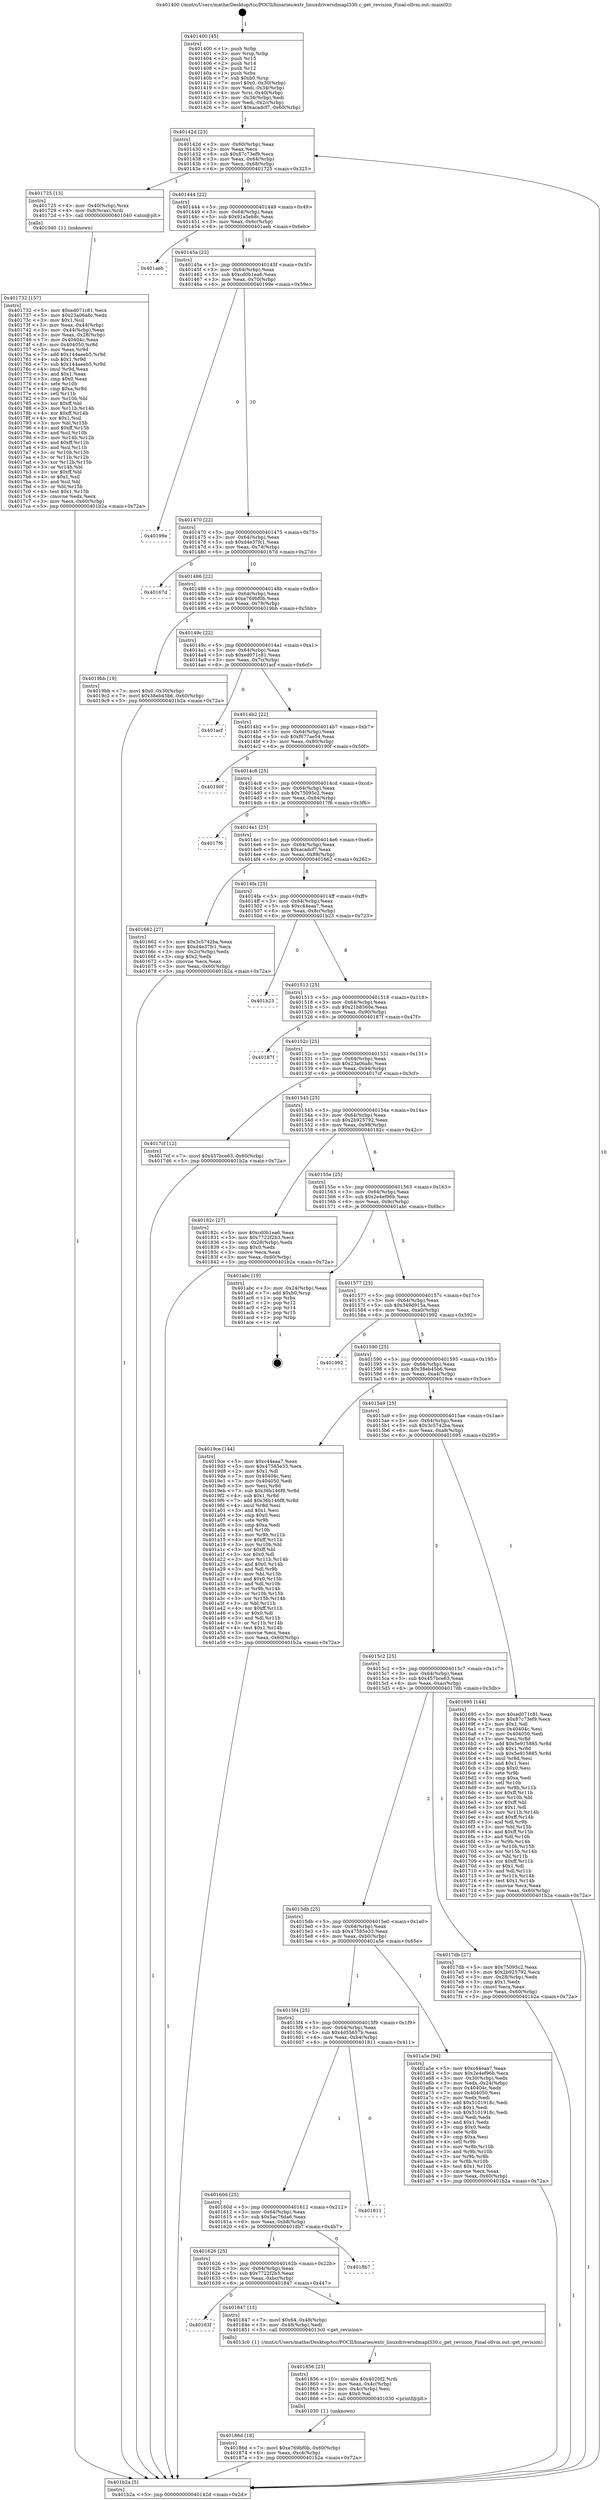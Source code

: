 digraph "0x401400" {
  label = "0x401400 (/mnt/c/Users/mathe/Desktop/tcc/POCII/binaries/extr_linuxdriversdmapl330.c_get_revision_Final-ollvm.out::main(0))"
  labelloc = "t"
  node[shape=record]

  Entry [label="",width=0.3,height=0.3,shape=circle,fillcolor=black,style=filled]
  "0x40142d" [label="{
     0x40142d [23]\l
     | [instrs]\l
     &nbsp;&nbsp;0x40142d \<+3\>: mov -0x60(%rbp),%eax\l
     &nbsp;&nbsp;0x401430 \<+2\>: mov %eax,%ecx\l
     &nbsp;&nbsp;0x401432 \<+6\>: sub $0x87c73ef9,%ecx\l
     &nbsp;&nbsp;0x401438 \<+3\>: mov %eax,-0x64(%rbp)\l
     &nbsp;&nbsp;0x40143b \<+3\>: mov %ecx,-0x68(%rbp)\l
     &nbsp;&nbsp;0x40143e \<+6\>: je 0000000000401725 \<main+0x325\>\l
  }"]
  "0x401725" [label="{
     0x401725 [13]\l
     | [instrs]\l
     &nbsp;&nbsp;0x401725 \<+4\>: mov -0x40(%rbp),%rax\l
     &nbsp;&nbsp;0x401729 \<+4\>: mov 0x8(%rax),%rdi\l
     &nbsp;&nbsp;0x40172d \<+5\>: call 0000000000401040 \<atoi@plt\>\l
     | [calls]\l
     &nbsp;&nbsp;0x401040 \{1\} (unknown)\l
  }"]
  "0x401444" [label="{
     0x401444 [22]\l
     | [instrs]\l
     &nbsp;&nbsp;0x401444 \<+5\>: jmp 0000000000401449 \<main+0x49\>\l
     &nbsp;&nbsp;0x401449 \<+3\>: mov -0x64(%rbp),%eax\l
     &nbsp;&nbsp;0x40144c \<+5\>: sub $0x91a5eb8c,%eax\l
     &nbsp;&nbsp;0x401451 \<+3\>: mov %eax,-0x6c(%rbp)\l
     &nbsp;&nbsp;0x401454 \<+6\>: je 0000000000401aeb \<main+0x6eb\>\l
  }"]
  Exit [label="",width=0.3,height=0.3,shape=circle,fillcolor=black,style=filled,peripheries=2]
  "0x401aeb" [label="{
     0x401aeb\l
  }", style=dashed]
  "0x40145a" [label="{
     0x40145a [22]\l
     | [instrs]\l
     &nbsp;&nbsp;0x40145a \<+5\>: jmp 000000000040145f \<main+0x5f\>\l
     &nbsp;&nbsp;0x40145f \<+3\>: mov -0x64(%rbp),%eax\l
     &nbsp;&nbsp;0x401462 \<+5\>: sub $0xcd0b1ea6,%eax\l
     &nbsp;&nbsp;0x401467 \<+3\>: mov %eax,-0x70(%rbp)\l
     &nbsp;&nbsp;0x40146a \<+6\>: je 000000000040199e \<main+0x59e\>\l
  }"]
  "0x40186d" [label="{
     0x40186d [18]\l
     | [instrs]\l
     &nbsp;&nbsp;0x40186d \<+7\>: movl $0xe769bf0b,-0x60(%rbp)\l
     &nbsp;&nbsp;0x401874 \<+6\>: mov %eax,-0xc4(%rbp)\l
     &nbsp;&nbsp;0x40187a \<+5\>: jmp 0000000000401b2a \<main+0x72a\>\l
  }"]
  "0x40199e" [label="{
     0x40199e\l
  }", style=dashed]
  "0x401470" [label="{
     0x401470 [22]\l
     | [instrs]\l
     &nbsp;&nbsp;0x401470 \<+5\>: jmp 0000000000401475 \<main+0x75\>\l
     &nbsp;&nbsp;0x401475 \<+3\>: mov -0x64(%rbp),%eax\l
     &nbsp;&nbsp;0x401478 \<+5\>: sub $0xd4e37fc1,%eax\l
     &nbsp;&nbsp;0x40147d \<+3\>: mov %eax,-0x74(%rbp)\l
     &nbsp;&nbsp;0x401480 \<+6\>: je 000000000040167d \<main+0x27d\>\l
  }"]
  "0x401856" [label="{
     0x401856 [23]\l
     | [instrs]\l
     &nbsp;&nbsp;0x401856 \<+10\>: movabs $0x4020f2,%rdi\l
     &nbsp;&nbsp;0x401860 \<+3\>: mov %eax,-0x4c(%rbp)\l
     &nbsp;&nbsp;0x401863 \<+3\>: mov -0x4c(%rbp),%esi\l
     &nbsp;&nbsp;0x401866 \<+2\>: mov $0x0,%al\l
     &nbsp;&nbsp;0x401868 \<+5\>: call 0000000000401030 \<printf@plt\>\l
     | [calls]\l
     &nbsp;&nbsp;0x401030 \{1\} (unknown)\l
  }"]
  "0x40167d" [label="{
     0x40167d\l
  }", style=dashed]
  "0x401486" [label="{
     0x401486 [22]\l
     | [instrs]\l
     &nbsp;&nbsp;0x401486 \<+5\>: jmp 000000000040148b \<main+0x8b\>\l
     &nbsp;&nbsp;0x40148b \<+3\>: mov -0x64(%rbp),%eax\l
     &nbsp;&nbsp;0x40148e \<+5\>: sub $0xe769bf0b,%eax\l
     &nbsp;&nbsp;0x401493 \<+3\>: mov %eax,-0x78(%rbp)\l
     &nbsp;&nbsp;0x401496 \<+6\>: je 00000000004019bb \<main+0x5bb\>\l
  }"]
  "0x40163f" [label="{
     0x40163f\l
  }", style=dashed]
  "0x4019bb" [label="{
     0x4019bb [19]\l
     | [instrs]\l
     &nbsp;&nbsp;0x4019bb \<+7\>: movl $0x0,-0x30(%rbp)\l
     &nbsp;&nbsp;0x4019c2 \<+7\>: movl $0x38eb45b6,-0x60(%rbp)\l
     &nbsp;&nbsp;0x4019c9 \<+5\>: jmp 0000000000401b2a \<main+0x72a\>\l
  }"]
  "0x40149c" [label="{
     0x40149c [22]\l
     | [instrs]\l
     &nbsp;&nbsp;0x40149c \<+5\>: jmp 00000000004014a1 \<main+0xa1\>\l
     &nbsp;&nbsp;0x4014a1 \<+3\>: mov -0x64(%rbp),%eax\l
     &nbsp;&nbsp;0x4014a4 \<+5\>: sub $0xed071c81,%eax\l
     &nbsp;&nbsp;0x4014a9 \<+3\>: mov %eax,-0x7c(%rbp)\l
     &nbsp;&nbsp;0x4014ac \<+6\>: je 0000000000401acf \<main+0x6cf\>\l
  }"]
  "0x401847" [label="{
     0x401847 [15]\l
     | [instrs]\l
     &nbsp;&nbsp;0x401847 \<+7\>: movl $0x64,-0x48(%rbp)\l
     &nbsp;&nbsp;0x40184e \<+3\>: mov -0x48(%rbp),%edi\l
     &nbsp;&nbsp;0x401851 \<+5\>: call 00000000004013c0 \<get_revision\>\l
     | [calls]\l
     &nbsp;&nbsp;0x4013c0 \{1\} (/mnt/c/Users/mathe/Desktop/tcc/POCII/binaries/extr_linuxdriversdmapl330.c_get_revision_Final-ollvm.out::get_revision)\l
  }"]
  "0x401acf" [label="{
     0x401acf\l
  }", style=dashed]
  "0x4014b2" [label="{
     0x4014b2 [22]\l
     | [instrs]\l
     &nbsp;&nbsp;0x4014b2 \<+5\>: jmp 00000000004014b7 \<main+0xb7\>\l
     &nbsp;&nbsp;0x4014b7 \<+3\>: mov -0x64(%rbp),%eax\l
     &nbsp;&nbsp;0x4014ba \<+5\>: sub $0xf677ae54,%eax\l
     &nbsp;&nbsp;0x4014bf \<+3\>: mov %eax,-0x80(%rbp)\l
     &nbsp;&nbsp;0x4014c2 \<+6\>: je 000000000040190f \<main+0x50f\>\l
  }"]
  "0x401626" [label="{
     0x401626 [25]\l
     | [instrs]\l
     &nbsp;&nbsp;0x401626 \<+5\>: jmp 000000000040162b \<main+0x22b\>\l
     &nbsp;&nbsp;0x40162b \<+3\>: mov -0x64(%rbp),%eax\l
     &nbsp;&nbsp;0x40162e \<+5\>: sub $0x7722f2b3,%eax\l
     &nbsp;&nbsp;0x401633 \<+6\>: mov %eax,-0xbc(%rbp)\l
     &nbsp;&nbsp;0x401639 \<+6\>: je 0000000000401847 \<main+0x447\>\l
  }"]
  "0x40190f" [label="{
     0x40190f\l
  }", style=dashed]
  "0x4014c8" [label="{
     0x4014c8 [25]\l
     | [instrs]\l
     &nbsp;&nbsp;0x4014c8 \<+5\>: jmp 00000000004014cd \<main+0xcd\>\l
     &nbsp;&nbsp;0x4014cd \<+3\>: mov -0x64(%rbp),%eax\l
     &nbsp;&nbsp;0x4014d0 \<+5\>: sub $0x75095c2,%eax\l
     &nbsp;&nbsp;0x4014d5 \<+6\>: mov %eax,-0x84(%rbp)\l
     &nbsp;&nbsp;0x4014db \<+6\>: je 00000000004017f6 \<main+0x3f6\>\l
  }"]
  "0x4018b7" [label="{
     0x4018b7\l
  }", style=dashed]
  "0x4017f6" [label="{
     0x4017f6\l
  }", style=dashed]
  "0x4014e1" [label="{
     0x4014e1 [25]\l
     | [instrs]\l
     &nbsp;&nbsp;0x4014e1 \<+5\>: jmp 00000000004014e6 \<main+0xe6\>\l
     &nbsp;&nbsp;0x4014e6 \<+3\>: mov -0x64(%rbp),%eax\l
     &nbsp;&nbsp;0x4014e9 \<+5\>: sub $0xacadcf7,%eax\l
     &nbsp;&nbsp;0x4014ee \<+6\>: mov %eax,-0x88(%rbp)\l
     &nbsp;&nbsp;0x4014f4 \<+6\>: je 0000000000401662 \<main+0x262\>\l
  }"]
  "0x40160d" [label="{
     0x40160d [25]\l
     | [instrs]\l
     &nbsp;&nbsp;0x40160d \<+5\>: jmp 0000000000401612 \<main+0x212\>\l
     &nbsp;&nbsp;0x401612 \<+3\>: mov -0x64(%rbp),%eax\l
     &nbsp;&nbsp;0x401615 \<+5\>: sub $0x5ac76da6,%eax\l
     &nbsp;&nbsp;0x40161a \<+6\>: mov %eax,-0xb8(%rbp)\l
     &nbsp;&nbsp;0x401620 \<+6\>: je 00000000004018b7 \<main+0x4b7\>\l
  }"]
  "0x401662" [label="{
     0x401662 [27]\l
     | [instrs]\l
     &nbsp;&nbsp;0x401662 \<+5\>: mov $0x3c5742ba,%eax\l
     &nbsp;&nbsp;0x401667 \<+5\>: mov $0xd4e37fc1,%ecx\l
     &nbsp;&nbsp;0x40166c \<+3\>: mov -0x2c(%rbp),%edx\l
     &nbsp;&nbsp;0x40166f \<+3\>: cmp $0x2,%edx\l
     &nbsp;&nbsp;0x401672 \<+3\>: cmovne %ecx,%eax\l
     &nbsp;&nbsp;0x401675 \<+3\>: mov %eax,-0x60(%rbp)\l
     &nbsp;&nbsp;0x401678 \<+5\>: jmp 0000000000401b2a \<main+0x72a\>\l
  }"]
  "0x4014fa" [label="{
     0x4014fa [25]\l
     | [instrs]\l
     &nbsp;&nbsp;0x4014fa \<+5\>: jmp 00000000004014ff \<main+0xff\>\l
     &nbsp;&nbsp;0x4014ff \<+3\>: mov -0x64(%rbp),%eax\l
     &nbsp;&nbsp;0x401502 \<+5\>: sub $0xc44eaa7,%eax\l
     &nbsp;&nbsp;0x401507 \<+6\>: mov %eax,-0x8c(%rbp)\l
     &nbsp;&nbsp;0x40150d \<+6\>: je 0000000000401b23 \<main+0x723\>\l
  }"]
  "0x401b2a" [label="{
     0x401b2a [5]\l
     | [instrs]\l
     &nbsp;&nbsp;0x401b2a \<+5\>: jmp 000000000040142d \<main+0x2d\>\l
  }"]
  "0x401400" [label="{
     0x401400 [45]\l
     | [instrs]\l
     &nbsp;&nbsp;0x401400 \<+1\>: push %rbp\l
     &nbsp;&nbsp;0x401401 \<+3\>: mov %rsp,%rbp\l
     &nbsp;&nbsp;0x401404 \<+2\>: push %r15\l
     &nbsp;&nbsp;0x401406 \<+2\>: push %r14\l
     &nbsp;&nbsp;0x401408 \<+2\>: push %r12\l
     &nbsp;&nbsp;0x40140a \<+1\>: push %rbx\l
     &nbsp;&nbsp;0x40140b \<+7\>: sub $0xb0,%rsp\l
     &nbsp;&nbsp;0x401412 \<+7\>: movl $0x0,-0x30(%rbp)\l
     &nbsp;&nbsp;0x401419 \<+3\>: mov %edi,-0x34(%rbp)\l
     &nbsp;&nbsp;0x40141c \<+4\>: mov %rsi,-0x40(%rbp)\l
     &nbsp;&nbsp;0x401420 \<+3\>: mov -0x34(%rbp),%edi\l
     &nbsp;&nbsp;0x401423 \<+3\>: mov %edi,-0x2c(%rbp)\l
     &nbsp;&nbsp;0x401426 \<+7\>: movl $0xacadcf7,-0x60(%rbp)\l
  }"]
  "0x401811" [label="{
     0x401811\l
  }", style=dashed]
  "0x401b23" [label="{
     0x401b23\l
  }", style=dashed]
  "0x401513" [label="{
     0x401513 [25]\l
     | [instrs]\l
     &nbsp;&nbsp;0x401513 \<+5\>: jmp 0000000000401518 \<main+0x118\>\l
     &nbsp;&nbsp;0x401518 \<+3\>: mov -0x64(%rbp),%eax\l
     &nbsp;&nbsp;0x40151b \<+5\>: sub $0x21b8560e,%eax\l
     &nbsp;&nbsp;0x401520 \<+6\>: mov %eax,-0x90(%rbp)\l
     &nbsp;&nbsp;0x401526 \<+6\>: je 000000000040187f \<main+0x47f\>\l
  }"]
  "0x4015f4" [label="{
     0x4015f4 [25]\l
     | [instrs]\l
     &nbsp;&nbsp;0x4015f4 \<+5\>: jmp 00000000004015f9 \<main+0x1f9\>\l
     &nbsp;&nbsp;0x4015f9 \<+3\>: mov -0x64(%rbp),%eax\l
     &nbsp;&nbsp;0x4015fc \<+5\>: sub $0x4d55657b,%eax\l
     &nbsp;&nbsp;0x401601 \<+6\>: mov %eax,-0xb4(%rbp)\l
     &nbsp;&nbsp;0x401607 \<+6\>: je 0000000000401811 \<main+0x411\>\l
  }"]
  "0x40187f" [label="{
     0x40187f\l
  }", style=dashed]
  "0x40152c" [label="{
     0x40152c [25]\l
     | [instrs]\l
     &nbsp;&nbsp;0x40152c \<+5\>: jmp 0000000000401531 \<main+0x131\>\l
     &nbsp;&nbsp;0x401531 \<+3\>: mov -0x64(%rbp),%eax\l
     &nbsp;&nbsp;0x401534 \<+5\>: sub $0x23a06a8c,%eax\l
     &nbsp;&nbsp;0x401539 \<+6\>: mov %eax,-0x94(%rbp)\l
     &nbsp;&nbsp;0x40153f \<+6\>: je 00000000004017cf \<main+0x3cf\>\l
  }"]
  "0x401a5e" [label="{
     0x401a5e [94]\l
     | [instrs]\l
     &nbsp;&nbsp;0x401a5e \<+5\>: mov $0xc44eaa7,%eax\l
     &nbsp;&nbsp;0x401a63 \<+5\>: mov $0x2e4ef96b,%ecx\l
     &nbsp;&nbsp;0x401a68 \<+3\>: mov -0x30(%rbp),%edx\l
     &nbsp;&nbsp;0x401a6b \<+3\>: mov %edx,-0x24(%rbp)\l
     &nbsp;&nbsp;0x401a6e \<+7\>: mov 0x40404c,%edx\l
     &nbsp;&nbsp;0x401a75 \<+7\>: mov 0x404050,%esi\l
     &nbsp;&nbsp;0x401a7c \<+2\>: mov %edx,%edi\l
     &nbsp;&nbsp;0x401a7e \<+6\>: add $0x5101918c,%edi\l
     &nbsp;&nbsp;0x401a84 \<+3\>: sub $0x1,%edi\l
     &nbsp;&nbsp;0x401a87 \<+6\>: sub $0x5101918c,%edi\l
     &nbsp;&nbsp;0x401a8d \<+3\>: imul %edi,%edx\l
     &nbsp;&nbsp;0x401a90 \<+3\>: and $0x1,%edx\l
     &nbsp;&nbsp;0x401a93 \<+3\>: cmp $0x0,%edx\l
     &nbsp;&nbsp;0x401a96 \<+4\>: sete %r8b\l
     &nbsp;&nbsp;0x401a9a \<+3\>: cmp $0xa,%esi\l
     &nbsp;&nbsp;0x401a9d \<+4\>: setl %r9b\l
     &nbsp;&nbsp;0x401aa1 \<+3\>: mov %r8b,%r10b\l
     &nbsp;&nbsp;0x401aa4 \<+3\>: and %r9b,%r10b\l
     &nbsp;&nbsp;0x401aa7 \<+3\>: xor %r9b,%r8b\l
     &nbsp;&nbsp;0x401aaa \<+3\>: or %r8b,%r10b\l
     &nbsp;&nbsp;0x401aad \<+4\>: test $0x1,%r10b\l
     &nbsp;&nbsp;0x401ab1 \<+3\>: cmovne %ecx,%eax\l
     &nbsp;&nbsp;0x401ab4 \<+3\>: mov %eax,-0x60(%rbp)\l
     &nbsp;&nbsp;0x401ab7 \<+5\>: jmp 0000000000401b2a \<main+0x72a\>\l
  }"]
  "0x4017cf" [label="{
     0x4017cf [12]\l
     | [instrs]\l
     &nbsp;&nbsp;0x4017cf \<+7\>: movl $0x457bce63,-0x60(%rbp)\l
     &nbsp;&nbsp;0x4017d6 \<+5\>: jmp 0000000000401b2a \<main+0x72a\>\l
  }"]
  "0x401545" [label="{
     0x401545 [25]\l
     | [instrs]\l
     &nbsp;&nbsp;0x401545 \<+5\>: jmp 000000000040154a \<main+0x14a\>\l
     &nbsp;&nbsp;0x40154a \<+3\>: mov -0x64(%rbp),%eax\l
     &nbsp;&nbsp;0x40154d \<+5\>: sub $0x2b925792,%eax\l
     &nbsp;&nbsp;0x401552 \<+6\>: mov %eax,-0x98(%rbp)\l
     &nbsp;&nbsp;0x401558 \<+6\>: je 000000000040182c \<main+0x42c\>\l
  }"]
  "0x4015db" [label="{
     0x4015db [25]\l
     | [instrs]\l
     &nbsp;&nbsp;0x4015db \<+5\>: jmp 00000000004015e0 \<main+0x1e0\>\l
     &nbsp;&nbsp;0x4015e0 \<+3\>: mov -0x64(%rbp),%eax\l
     &nbsp;&nbsp;0x4015e3 \<+5\>: sub $0x47585e33,%eax\l
     &nbsp;&nbsp;0x4015e8 \<+6\>: mov %eax,-0xb0(%rbp)\l
     &nbsp;&nbsp;0x4015ee \<+6\>: je 0000000000401a5e \<main+0x65e\>\l
  }"]
  "0x40182c" [label="{
     0x40182c [27]\l
     | [instrs]\l
     &nbsp;&nbsp;0x40182c \<+5\>: mov $0xcd0b1ea6,%eax\l
     &nbsp;&nbsp;0x401831 \<+5\>: mov $0x7722f2b3,%ecx\l
     &nbsp;&nbsp;0x401836 \<+3\>: mov -0x28(%rbp),%edx\l
     &nbsp;&nbsp;0x401839 \<+3\>: cmp $0x0,%edx\l
     &nbsp;&nbsp;0x40183c \<+3\>: cmove %ecx,%eax\l
     &nbsp;&nbsp;0x40183f \<+3\>: mov %eax,-0x60(%rbp)\l
     &nbsp;&nbsp;0x401842 \<+5\>: jmp 0000000000401b2a \<main+0x72a\>\l
  }"]
  "0x40155e" [label="{
     0x40155e [25]\l
     | [instrs]\l
     &nbsp;&nbsp;0x40155e \<+5\>: jmp 0000000000401563 \<main+0x163\>\l
     &nbsp;&nbsp;0x401563 \<+3\>: mov -0x64(%rbp),%eax\l
     &nbsp;&nbsp;0x401566 \<+5\>: sub $0x2e4ef96b,%eax\l
     &nbsp;&nbsp;0x40156b \<+6\>: mov %eax,-0x9c(%rbp)\l
     &nbsp;&nbsp;0x401571 \<+6\>: je 0000000000401abc \<main+0x6bc\>\l
  }"]
  "0x4017db" [label="{
     0x4017db [27]\l
     | [instrs]\l
     &nbsp;&nbsp;0x4017db \<+5\>: mov $0x75095c2,%eax\l
     &nbsp;&nbsp;0x4017e0 \<+5\>: mov $0x2b925792,%ecx\l
     &nbsp;&nbsp;0x4017e5 \<+3\>: mov -0x28(%rbp),%edx\l
     &nbsp;&nbsp;0x4017e8 \<+3\>: cmp $0x1,%edx\l
     &nbsp;&nbsp;0x4017eb \<+3\>: cmovl %ecx,%eax\l
     &nbsp;&nbsp;0x4017ee \<+3\>: mov %eax,-0x60(%rbp)\l
     &nbsp;&nbsp;0x4017f1 \<+5\>: jmp 0000000000401b2a \<main+0x72a\>\l
  }"]
  "0x401abc" [label="{
     0x401abc [19]\l
     | [instrs]\l
     &nbsp;&nbsp;0x401abc \<+3\>: mov -0x24(%rbp),%eax\l
     &nbsp;&nbsp;0x401abf \<+7\>: add $0xb0,%rsp\l
     &nbsp;&nbsp;0x401ac6 \<+1\>: pop %rbx\l
     &nbsp;&nbsp;0x401ac7 \<+2\>: pop %r12\l
     &nbsp;&nbsp;0x401ac9 \<+2\>: pop %r14\l
     &nbsp;&nbsp;0x401acb \<+2\>: pop %r15\l
     &nbsp;&nbsp;0x401acd \<+1\>: pop %rbp\l
     &nbsp;&nbsp;0x401ace \<+1\>: ret\l
  }"]
  "0x401577" [label="{
     0x401577 [25]\l
     | [instrs]\l
     &nbsp;&nbsp;0x401577 \<+5\>: jmp 000000000040157c \<main+0x17c\>\l
     &nbsp;&nbsp;0x40157c \<+3\>: mov -0x64(%rbp),%eax\l
     &nbsp;&nbsp;0x40157f \<+5\>: sub $0x349d915a,%eax\l
     &nbsp;&nbsp;0x401584 \<+6\>: mov %eax,-0xa0(%rbp)\l
     &nbsp;&nbsp;0x40158a \<+6\>: je 0000000000401992 \<main+0x592\>\l
  }"]
  "0x401732" [label="{
     0x401732 [157]\l
     | [instrs]\l
     &nbsp;&nbsp;0x401732 \<+5\>: mov $0xed071c81,%ecx\l
     &nbsp;&nbsp;0x401737 \<+5\>: mov $0x23a06a8c,%edx\l
     &nbsp;&nbsp;0x40173c \<+3\>: mov $0x1,%sil\l
     &nbsp;&nbsp;0x40173f \<+3\>: mov %eax,-0x44(%rbp)\l
     &nbsp;&nbsp;0x401742 \<+3\>: mov -0x44(%rbp),%eax\l
     &nbsp;&nbsp;0x401745 \<+3\>: mov %eax,-0x28(%rbp)\l
     &nbsp;&nbsp;0x401748 \<+7\>: mov 0x40404c,%eax\l
     &nbsp;&nbsp;0x40174f \<+8\>: mov 0x404050,%r8d\l
     &nbsp;&nbsp;0x401757 \<+3\>: mov %eax,%r9d\l
     &nbsp;&nbsp;0x40175a \<+7\>: add $0x144aeeb5,%r9d\l
     &nbsp;&nbsp;0x401761 \<+4\>: sub $0x1,%r9d\l
     &nbsp;&nbsp;0x401765 \<+7\>: sub $0x144aeeb5,%r9d\l
     &nbsp;&nbsp;0x40176c \<+4\>: imul %r9d,%eax\l
     &nbsp;&nbsp;0x401770 \<+3\>: and $0x1,%eax\l
     &nbsp;&nbsp;0x401773 \<+3\>: cmp $0x0,%eax\l
     &nbsp;&nbsp;0x401776 \<+4\>: sete %r10b\l
     &nbsp;&nbsp;0x40177a \<+4\>: cmp $0xa,%r8d\l
     &nbsp;&nbsp;0x40177e \<+4\>: setl %r11b\l
     &nbsp;&nbsp;0x401782 \<+3\>: mov %r10b,%bl\l
     &nbsp;&nbsp;0x401785 \<+3\>: xor $0xff,%bl\l
     &nbsp;&nbsp;0x401788 \<+3\>: mov %r11b,%r14b\l
     &nbsp;&nbsp;0x40178b \<+4\>: xor $0xff,%r14b\l
     &nbsp;&nbsp;0x40178f \<+4\>: xor $0x1,%sil\l
     &nbsp;&nbsp;0x401793 \<+3\>: mov %bl,%r15b\l
     &nbsp;&nbsp;0x401796 \<+4\>: and $0xff,%r15b\l
     &nbsp;&nbsp;0x40179a \<+3\>: and %sil,%r10b\l
     &nbsp;&nbsp;0x40179d \<+3\>: mov %r14b,%r12b\l
     &nbsp;&nbsp;0x4017a0 \<+4\>: and $0xff,%r12b\l
     &nbsp;&nbsp;0x4017a4 \<+3\>: and %sil,%r11b\l
     &nbsp;&nbsp;0x4017a7 \<+3\>: or %r10b,%r15b\l
     &nbsp;&nbsp;0x4017aa \<+3\>: or %r11b,%r12b\l
     &nbsp;&nbsp;0x4017ad \<+3\>: xor %r12b,%r15b\l
     &nbsp;&nbsp;0x4017b0 \<+3\>: or %r14b,%bl\l
     &nbsp;&nbsp;0x4017b3 \<+3\>: xor $0xff,%bl\l
     &nbsp;&nbsp;0x4017b6 \<+4\>: or $0x1,%sil\l
     &nbsp;&nbsp;0x4017ba \<+3\>: and %sil,%bl\l
     &nbsp;&nbsp;0x4017bd \<+3\>: or %bl,%r15b\l
     &nbsp;&nbsp;0x4017c0 \<+4\>: test $0x1,%r15b\l
     &nbsp;&nbsp;0x4017c4 \<+3\>: cmovne %edx,%ecx\l
     &nbsp;&nbsp;0x4017c7 \<+3\>: mov %ecx,-0x60(%rbp)\l
     &nbsp;&nbsp;0x4017ca \<+5\>: jmp 0000000000401b2a \<main+0x72a\>\l
  }"]
  "0x401992" [label="{
     0x401992\l
  }", style=dashed]
  "0x401590" [label="{
     0x401590 [25]\l
     | [instrs]\l
     &nbsp;&nbsp;0x401590 \<+5\>: jmp 0000000000401595 \<main+0x195\>\l
     &nbsp;&nbsp;0x401595 \<+3\>: mov -0x64(%rbp),%eax\l
     &nbsp;&nbsp;0x401598 \<+5\>: sub $0x38eb45b6,%eax\l
     &nbsp;&nbsp;0x40159d \<+6\>: mov %eax,-0xa4(%rbp)\l
     &nbsp;&nbsp;0x4015a3 \<+6\>: je 00000000004019ce \<main+0x5ce\>\l
  }"]
  "0x4015c2" [label="{
     0x4015c2 [25]\l
     | [instrs]\l
     &nbsp;&nbsp;0x4015c2 \<+5\>: jmp 00000000004015c7 \<main+0x1c7\>\l
     &nbsp;&nbsp;0x4015c7 \<+3\>: mov -0x64(%rbp),%eax\l
     &nbsp;&nbsp;0x4015ca \<+5\>: sub $0x457bce63,%eax\l
     &nbsp;&nbsp;0x4015cf \<+6\>: mov %eax,-0xac(%rbp)\l
     &nbsp;&nbsp;0x4015d5 \<+6\>: je 00000000004017db \<main+0x3db\>\l
  }"]
  "0x4019ce" [label="{
     0x4019ce [144]\l
     | [instrs]\l
     &nbsp;&nbsp;0x4019ce \<+5\>: mov $0xc44eaa7,%eax\l
     &nbsp;&nbsp;0x4019d3 \<+5\>: mov $0x47585e33,%ecx\l
     &nbsp;&nbsp;0x4019d8 \<+2\>: mov $0x1,%dl\l
     &nbsp;&nbsp;0x4019da \<+7\>: mov 0x40404c,%esi\l
     &nbsp;&nbsp;0x4019e1 \<+7\>: mov 0x404050,%edi\l
     &nbsp;&nbsp;0x4019e8 \<+3\>: mov %esi,%r8d\l
     &nbsp;&nbsp;0x4019eb \<+7\>: sub $0x36b146f8,%r8d\l
     &nbsp;&nbsp;0x4019f2 \<+4\>: sub $0x1,%r8d\l
     &nbsp;&nbsp;0x4019f6 \<+7\>: add $0x36b146f8,%r8d\l
     &nbsp;&nbsp;0x4019fd \<+4\>: imul %r8d,%esi\l
     &nbsp;&nbsp;0x401a01 \<+3\>: and $0x1,%esi\l
     &nbsp;&nbsp;0x401a04 \<+3\>: cmp $0x0,%esi\l
     &nbsp;&nbsp;0x401a07 \<+4\>: sete %r9b\l
     &nbsp;&nbsp;0x401a0b \<+3\>: cmp $0xa,%edi\l
     &nbsp;&nbsp;0x401a0e \<+4\>: setl %r10b\l
     &nbsp;&nbsp;0x401a12 \<+3\>: mov %r9b,%r11b\l
     &nbsp;&nbsp;0x401a15 \<+4\>: xor $0xff,%r11b\l
     &nbsp;&nbsp;0x401a19 \<+3\>: mov %r10b,%bl\l
     &nbsp;&nbsp;0x401a1c \<+3\>: xor $0xff,%bl\l
     &nbsp;&nbsp;0x401a1f \<+3\>: xor $0x0,%dl\l
     &nbsp;&nbsp;0x401a22 \<+3\>: mov %r11b,%r14b\l
     &nbsp;&nbsp;0x401a25 \<+4\>: and $0x0,%r14b\l
     &nbsp;&nbsp;0x401a29 \<+3\>: and %dl,%r9b\l
     &nbsp;&nbsp;0x401a2c \<+3\>: mov %bl,%r15b\l
     &nbsp;&nbsp;0x401a2f \<+4\>: and $0x0,%r15b\l
     &nbsp;&nbsp;0x401a33 \<+3\>: and %dl,%r10b\l
     &nbsp;&nbsp;0x401a36 \<+3\>: or %r9b,%r14b\l
     &nbsp;&nbsp;0x401a39 \<+3\>: or %r10b,%r15b\l
     &nbsp;&nbsp;0x401a3c \<+3\>: xor %r15b,%r14b\l
     &nbsp;&nbsp;0x401a3f \<+3\>: or %bl,%r11b\l
     &nbsp;&nbsp;0x401a42 \<+4\>: xor $0xff,%r11b\l
     &nbsp;&nbsp;0x401a46 \<+3\>: or $0x0,%dl\l
     &nbsp;&nbsp;0x401a49 \<+3\>: and %dl,%r11b\l
     &nbsp;&nbsp;0x401a4c \<+3\>: or %r11b,%r14b\l
     &nbsp;&nbsp;0x401a4f \<+4\>: test $0x1,%r14b\l
     &nbsp;&nbsp;0x401a53 \<+3\>: cmovne %ecx,%eax\l
     &nbsp;&nbsp;0x401a56 \<+3\>: mov %eax,-0x60(%rbp)\l
     &nbsp;&nbsp;0x401a59 \<+5\>: jmp 0000000000401b2a \<main+0x72a\>\l
  }"]
  "0x4015a9" [label="{
     0x4015a9 [25]\l
     | [instrs]\l
     &nbsp;&nbsp;0x4015a9 \<+5\>: jmp 00000000004015ae \<main+0x1ae\>\l
     &nbsp;&nbsp;0x4015ae \<+3\>: mov -0x64(%rbp),%eax\l
     &nbsp;&nbsp;0x4015b1 \<+5\>: sub $0x3c5742ba,%eax\l
     &nbsp;&nbsp;0x4015b6 \<+6\>: mov %eax,-0xa8(%rbp)\l
     &nbsp;&nbsp;0x4015bc \<+6\>: je 0000000000401695 \<main+0x295\>\l
  }"]
  "0x401695" [label="{
     0x401695 [144]\l
     | [instrs]\l
     &nbsp;&nbsp;0x401695 \<+5\>: mov $0xed071c81,%eax\l
     &nbsp;&nbsp;0x40169a \<+5\>: mov $0x87c73ef9,%ecx\l
     &nbsp;&nbsp;0x40169f \<+2\>: mov $0x1,%dl\l
     &nbsp;&nbsp;0x4016a1 \<+7\>: mov 0x40404c,%esi\l
     &nbsp;&nbsp;0x4016a8 \<+7\>: mov 0x404050,%edi\l
     &nbsp;&nbsp;0x4016af \<+3\>: mov %esi,%r8d\l
     &nbsp;&nbsp;0x4016b2 \<+7\>: add $0x5e915885,%r8d\l
     &nbsp;&nbsp;0x4016b9 \<+4\>: sub $0x1,%r8d\l
     &nbsp;&nbsp;0x4016bd \<+7\>: sub $0x5e915885,%r8d\l
     &nbsp;&nbsp;0x4016c4 \<+4\>: imul %r8d,%esi\l
     &nbsp;&nbsp;0x4016c8 \<+3\>: and $0x1,%esi\l
     &nbsp;&nbsp;0x4016cb \<+3\>: cmp $0x0,%esi\l
     &nbsp;&nbsp;0x4016ce \<+4\>: sete %r9b\l
     &nbsp;&nbsp;0x4016d2 \<+3\>: cmp $0xa,%edi\l
     &nbsp;&nbsp;0x4016d5 \<+4\>: setl %r10b\l
     &nbsp;&nbsp;0x4016d9 \<+3\>: mov %r9b,%r11b\l
     &nbsp;&nbsp;0x4016dc \<+4\>: xor $0xff,%r11b\l
     &nbsp;&nbsp;0x4016e0 \<+3\>: mov %r10b,%bl\l
     &nbsp;&nbsp;0x4016e3 \<+3\>: xor $0xff,%bl\l
     &nbsp;&nbsp;0x4016e6 \<+3\>: xor $0x1,%dl\l
     &nbsp;&nbsp;0x4016e9 \<+3\>: mov %r11b,%r14b\l
     &nbsp;&nbsp;0x4016ec \<+4\>: and $0xff,%r14b\l
     &nbsp;&nbsp;0x4016f0 \<+3\>: and %dl,%r9b\l
     &nbsp;&nbsp;0x4016f3 \<+3\>: mov %bl,%r15b\l
     &nbsp;&nbsp;0x4016f6 \<+4\>: and $0xff,%r15b\l
     &nbsp;&nbsp;0x4016fa \<+3\>: and %dl,%r10b\l
     &nbsp;&nbsp;0x4016fd \<+3\>: or %r9b,%r14b\l
     &nbsp;&nbsp;0x401700 \<+3\>: or %r10b,%r15b\l
     &nbsp;&nbsp;0x401703 \<+3\>: xor %r15b,%r14b\l
     &nbsp;&nbsp;0x401706 \<+3\>: or %bl,%r11b\l
     &nbsp;&nbsp;0x401709 \<+4\>: xor $0xff,%r11b\l
     &nbsp;&nbsp;0x40170d \<+3\>: or $0x1,%dl\l
     &nbsp;&nbsp;0x401710 \<+3\>: and %dl,%r11b\l
     &nbsp;&nbsp;0x401713 \<+3\>: or %r11b,%r14b\l
     &nbsp;&nbsp;0x401716 \<+4\>: test $0x1,%r14b\l
     &nbsp;&nbsp;0x40171a \<+3\>: cmovne %ecx,%eax\l
     &nbsp;&nbsp;0x40171d \<+3\>: mov %eax,-0x60(%rbp)\l
     &nbsp;&nbsp;0x401720 \<+5\>: jmp 0000000000401b2a \<main+0x72a\>\l
  }"]
  Entry -> "0x401400" [label=" 1"]
  "0x40142d" -> "0x401725" [label=" 1"]
  "0x40142d" -> "0x401444" [label=" 10"]
  "0x401abc" -> Exit [label=" 1"]
  "0x401444" -> "0x401aeb" [label=" 0"]
  "0x401444" -> "0x40145a" [label=" 10"]
  "0x401a5e" -> "0x401b2a" [label=" 1"]
  "0x40145a" -> "0x40199e" [label=" 0"]
  "0x40145a" -> "0x401470" [label=" 10"]
  "0x4019ce" -> "0x401b2a" [label=" 1"]
  "0x401470" -> "0x40167d" [label=" 0"]
  "0x401470" -> "0x401486" [label=" 10"]
  "0x4019bb" -> "0x401b2a" [label=" 1"]
  "0x401486" -> "0x4019bb" [label=" 1"]
  "0x401486" -> "0x40149c" [label=" 9"]
  "0x40186d" -> "0x401b2a" [label=" 1"]
  "0x40149c" -> "0x401acf" [label=" 0"]
  "0x40149c" -> "0x4014b2" [label=" 9"]
  "0x401856" -> "0x40186d" [label=" 1"]
  "0x4014b2" -> "0x40190f" [label=" 0"]
  "0x4014b2" -> "0x4014c8" [label=" 9"]
  "0x401626" -> "0x40163f" [label=" 0"]
  "0x4014c8" -> "0x4017f6" [label=" 0"]
  "0x4014c8" -> "0x4014e1" [label=" 9"]
  "0x401626" -> "0x401847" [label=" 1"]
  "0x4014e1" -> "0x401662" [label=" 1"]
  "0x4014e1" -> "0x4014fa" [label=" 8"]
  "0x401662" -> "0x401b2a" [label=" 1"]
  "0x401400" -> "0x40142d" [label=" 1"]
  "0x401b2a" -> "0x40142d" [label=" 10"]
  "0x40160d" -> "0x401626" [label=" 1"]
  "0x4014fa" -> "0x401b23" [label=" 0"]
  "0x4014fa" -> "0x401513" [label=" 8"]
  "0x40160d" -> "0x4018b7" [label=" 0"]
  "0x401513" -> "0x40187f" [label=" 0"]
  "0x401513" -> "0x40152c" [label=" 8"]
  "0x4015f4" -> "0x40160d" [label=" 1"]
  "0x40152c" -> "0x4017cf" [label=" 1"]
  "0x40152c" -> "0x401545" [label=" 7"]
  "0x4015f4" -> "0x401811" [label=" 0"]
  "0x401545" -> "0x40182c" [label=" 1"]
  "0x401545" -> "0x40155e" [label=" 6"]
  "0x4015db" -> "0x4015f4" [label=" 1"]
  "0x40155e" -> "0x401abc" [label=" 1"]
  "0x40155e" -> "0x401577" [label=" 5"]
  "0x4015db" -> "0x401a5e" [label=" 1"]
  "0x401577" -> "0x401992" [label=" 0"]
  "0x401577" -> "0x401590" [label=" 5"]
  "0x40182c" -> "0x401b2a" [label=" 1"]
  "0x401590" -> "0x4019ce" [label=" 1"]
  "0x401590" -> "0x4015a9" [label=" 4"]
  "0x4017db" -> "0x401b2a" [label=" 1"]
  "0x4015a9" -> "0x401695" [label=" 1"]
  "0x4015a9" -> "0x4015c2" [label=" 3"]
  "0x401695" -> "0x401b2a" [label=" 1"]
  "0x401725" -> "0x401732" [label=" 1"]
  "0x401732" -> "0x401b2a" [label=" 1"]
  "0x4017cf" -> "0x401b2a" [label=" 1"]
  "0x401847" -> "0x401856" [label=" 1"]
  "0x4015c2" -> "0x4017db" [label=" 1"]
  "0x4015c2" -> "0x4015db" [label=" 2"]
}
